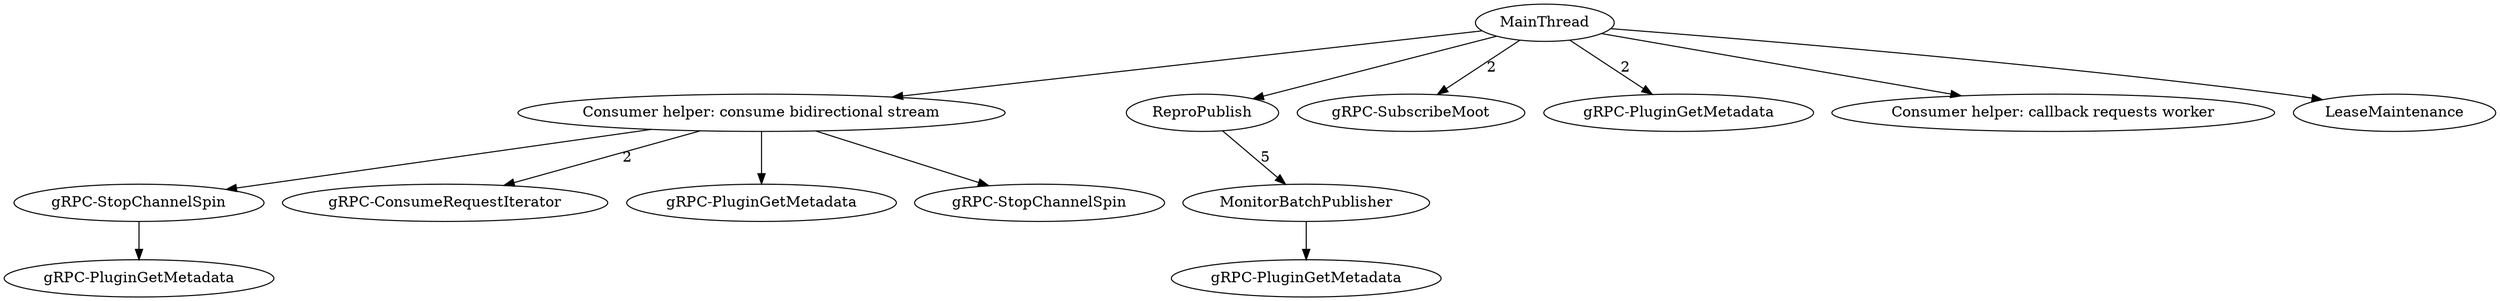 digraph G {
subgraph  {
}

subgraph  {
}

subgraph  {
}

subgraph  {
subgraph  {
subgraph  {
}

"Thread-gRPC-StopChannelSpin" -> "Thread-gRPC-PluginGetMetadata++";
}

subgraph  {
}

subgraph  {
}

subgraph  {
}

"Consumer helper: consume bidirectional stream" -> "Thread-gRPC-StopChannelSpin";
"Consumer helper: consume bidirectional stream" -> "Thread-gRPC-ConsumeRequestIterator"  [label=2];
"Consumer helper: consume bidirectional stream" -> "Thread-gRPC-PluginGetMetadata+++";
"Consumer helper: consume bidirectional stream" -> "Thread-gRPC-StopChannelSpin+";
}

subgraph  {
}

subgraph  {
subgraph  {
subgraph  {
}

"Thread-MonitorBatchPublisher" -> "Thread-gRPC-PluginGetMetadata+";
}

"Thread-ReproPublish" -> "Thread-MonitorBatchPublisher"  [label=5];
}

MainThread -> "Thread-gRPC-SubscribeMoot"  [label=2];
MainThread -> "Thread-gRPC-PluginGetMetadata"  [label=2];
MainThread -> "Consumer helper: callback requests worker";
MainThread -> "Consumer helper: consume bidirectional stream";
MainThread -> "Thread-LeaseMaintenance";
MainThread -> "Thread-ReproPublish";
"Thread-MonitorBatchPublisher" [label=MonitorBatchPublisher];
"Thread-gRPC-PluginGetMetadata+++" [label="gRPC-PluginGetMetadata"];
"Thread-gRPC-PluginGetMetadata++" [label="gRPC-PluginGetMetadata"];
"Thread-gRPC-PluginGetMetadata" [label="gRPC-PluginGetMetadata"];
"Thread-gRPC-StopChannelSpin+" [label="gRPC-StopChannelSpin"];
"Thread-LeaseMaintenance" [label=LeaseMaintenance];
"Thread-gRPC-SubscribeMoot" [label="gRPC-SubscribeMoot"];
"Thread-gRPC-PluginGetMetadata+" [label="gRPC-PluginGetMetadata"];
"Thread-gRPC-StopChannelSpin" [label="gRPC-StopChannelSpin"];
"Thread-ReproPublish" [label=ReproPublish];
"Thread-gRPC-ConsumeRequestIterator" [label="gRPC-ConsumeRequestIterator"];
}
